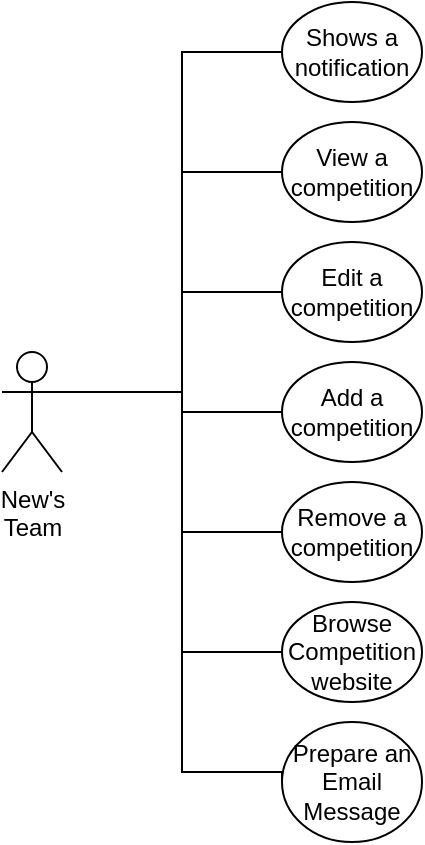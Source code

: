 <mxfile version="15.6.8" type="device"><diagram id="C7rsnoDYqmKbijSK1FLU" name="Page-1"><mxGraphModel dx="1038" dy="571" grid="1" gridSize="10" guides="1" tooltips="1" connect="1" arrows="1" fold="1" page="1" pageScale="1" pageWidth="850" pageHeight="1100" math="0" shadow="0"><root><mxCell id="0"/><mxCell id="1" parent="0"/><mxCell id="Tw9yeozikNptF0UQDd4e-13" style="edgeStyle=orthogonalEdgeStyle;rounded=0;orthogonalLoop=1;jettySize=auto;html=1;exitX=1;exitY=0.333;exitDx=0;exitDy=0;exitPerimeter=0;entryX=0;entryY=0.5;entryDx=0;entryDy=0;endArrow=none;endFill=0;" edge="1" parent="1" source="Tw9yeozikNptF0UQDd4e-1" target="Tw9yeozikNptF0UQDd4e-2"><mxGeometry relative="1" as="geometry"><Array as="points"><mxPoint x="290" y="275"/><mxPoint x="290" y="105"/></Array></mxGeometry></mxCell><mxCell id="Tw9yeozikNptF0UQDd4e-1" value="New's&lt;br&gt;Team" style="shape=umlActor;verticalLabelPosition=bottom;verticalAlign=top;html=1;outlineConnect=0;" vertex="1" parent="1"><mxGeometry x="200" y="255" width="30" height="60" as="geometry"/></mxCell><mxCell id="Tw9yeozikNptF0UQDd4e-2" value="Shows a notification" style="ellipse;whiteSpace=wrap;html=1;" vertex="1" parent="1"><mxGeometry x="340" y="80" width="70" height="50" as="geometry"/></mxCell><mxCell id="Tw9yeozikNptF0UQDd4e-15" style="edgeStyle=orthogonalEdgeStyle;rounded=0;orthogonalLoop=1;jettySize=auto;html=1;exitX=0;exitY=0.5;exitDx=0;exitDy=0;endArrow=none;endFill=0;entryX=1;entryY=0.333;entryDx=0;entryDy=0;entryPerimeter=0;" edge="1" parent="1" source="Tw9yeozikNptF0UQDd4e-3" target="Tw9yeozikNptF0UQDd4e-1"><mxGeometry relative="1" as="geometry"><mxPoint x="240" y="210" as="targetPoint"/><Array as="points"><mxPoint x="290" y="225"/><mxPoint x="290" y="275"/></Array></mxGeometry></mxCell><mxCell id="Tw9yeozikNptF0UQDd4e-3" value="Edit a competition" style="ellipse;whiteSpace=wrap;html=1;" vertex="1" parent="1"><mxGeometry x="340" y="200" width="70" height="50" as="geometry"/></mxCell><mxCell id="Tw9yeozikNptF0UQDd4e-16" style="edgeStyle=orthogonalEdgeStyle;rounded=0;orthogonalLoop=1;jettySize=auto;html=1;exitX=0;exitY=0.5;exitDx=0;exitDy=0;endArrow=none;endFill=0;entryX=1;entryY=0.333;entryDx=0;entryDy=0;entryPerimeter=0;" edge="1" parent="1" source="Tw9yeozikNptF0UQDd4e-4" target="Tw9yeozikNptF0UQDd4e-1"><mxGeometry relative="1" as="geometry"><mxPoint x="240" y="210" as="targetPoint"/><Array as="points"><mxPoint x="290" y="285"/><mxPoint x="290" y="275"/></Array></mxGeometry></mxCell><mxCell id="Tw9yeozikNptF0UQDd4e-4" value="Add a competition" style="ellipse;whiteSpace=wrap;html=1;" vertex="1" parent="1"><mxGeometry x="340" y="260" width="70" height="50" as="geometry"/></mxCell><mxCell id="Tw9yeozikNptF0UQDd4e-18" style="edgeStyle=orthogonalEdgeStyle;rounded=0;orthogonalLoop=1;jettySize=auto;html=1;exitX=0;exitY=0.5;exitDx=0;exitDy=0;endArrow=none;endFill=0;entryX=1;entryY=0.333;entryDx=0;entryDy=0;entryPerimeter=0;" edge="1" parent="1" source="Tw9yeozikNptF0UQDd4e-5" target="Tw9yeozikNptF0UQDd4e-1"><mxGeometry relative="1" as="geometry"><mxPoint x="290" y="330" as="targetPoint"/><Array as="points"><mxPoint x="290" y="405"/><mxPoint x="290" y="275"/></Array></mxGeometry></mxCell><mxCell id="Tw9yeozikNptF0UQDd4e-5" value="Browse&lt;br&gt;Competition website" style="ellipse;whiteSpace=wrap;html=1;" vertex="1" parent="1"><mxGeometry x="340" y="380" width="70" height="50" as="geometry"/></mxCell><mxCell id="Tw9yeozikNptF0UQDd4e-19" style="edgeStyle=orthogonalEdgeStyle;rounded=0;orthogonalLoop=1;jettySize=auto;html=1;exitX=0;exitY=0.5;exitDx=0;exitDy=0;endArrow=none;endFill=0;entryX=1;entryY=0.333;entryDx=0;entryDy=0;entryPerimeter=0;" edge="1" parent="1" source="Tw9yeozikNptF0UQDd4e-6" target="Tw9yeozikNptF0UQDd4e-1"><mxGeometry relative="1" as="geometry"><mxPoint x="290" y="320" as="targetPoint"/><Array as="points"><mxPoint x="290" y="465"/><mxPoint x="290" y="275"/></Array></mxGeometry></mxCell><mxCell id="Tw9yeozikNptF0UQDd4e-6" value="Prepare an Email Message" style="ellipse;whiteSpace=wrap;html=1;" vertex="1" parent="1"><mxGeometry x="340" y="440" width="70" height="60" as="geometry"/></mxCell><mxCell id="Tw9yeozikNptF0UQDd4e-17" style="edgeStyle=orthogonalEdgeStyle;rounded=0;orthogonalLoop=1;jettySize=auto;html=1;exitX=0;exitY=0.5;exitDx=0;exitDy=0;endArrow=none;endFill=0;entryX=1;entryY=0.333;entryDx=0;entryDy=0;entryPerimeter=0;" edge="1" parent="1" source="Tw9yeozikNptF0UQDd4e-8" target="Tw9yeozikNptF0UQDd4e-1"><mxGeometry relative="1" as="geometry"><mxPoint x="290" y="210" as="targetPoint"/><Array as="points"><mxPoint x="290" y="345"/><mxPoint x="290" y="275"/></Array></mxGeometry></mxCell><mxCell id="Tw9yeozikNptF0UQDd4e-8" value="Remove a competition" style="ellipse;whiteSpace=wrap;html=1;" vertex="1" parent="1"><mxGeometry x="340" y="320" width="70" height="50" as="geometry"/></mxCell><mxCell id="Tw9yeozikNptF0UQDd4e-14" style="edgeStyle=orthogonalEdgeStyle;rounded=0;orthogonalLoop=1;jettySize=auto;html=1;exitX=0;exitY=0.5;exitDx=0;exitDy=0;entryX=1;entryY=0.333;entryDx=0;entryDy=0;entryPerimeter=0;endArrow=none;endFill=0;" edge="1" parent="1" source="Tw9yeozikNptF0UQDd4e-10" target="Tw9yeozikNptF0UQDd4e-1"><mxGeometry relative="1" as="geometry"><Array as="points"><mxPoint x="290" y="165"/><mxPoint x="290" y="275"/></Array></mxGeometry></mxCell><mxCell id="Tw9yeozikNptF0UQDd4e-10" value="View a competition" style="ellipse;whiteSpace=wrap;html=1;" vertex="1" parent="1"><mxGeometry x="340" y="140" width="70" height="50" as="geometry"/></mxCell></root></mxGraphModel></diagram></mxfile>